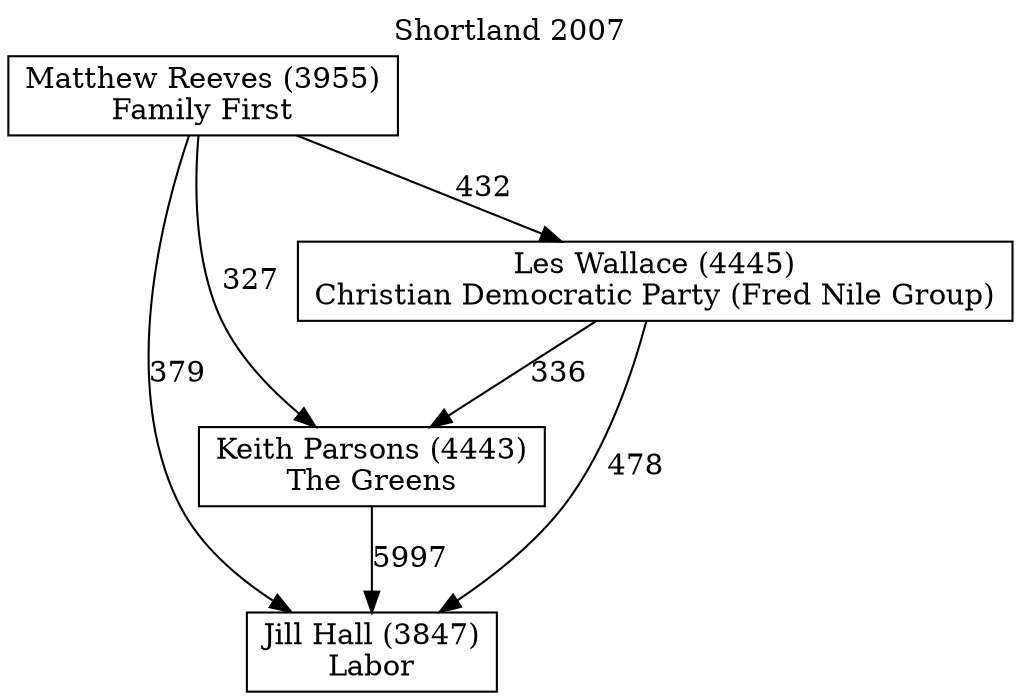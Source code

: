 // House preference flow
digraph "Jill Hall (3847)_Shortland_2007" {
	graph [label="Shortland 2007" labelloc=t mclimit=10]
	node [shape=box]
	"Jill Hall (3847)" [label="Jill Hall (3847)
Labor"]
	"Keith Parsons (4443)" [label="Keith Parsons (4443)
The Greens"]
	"Les Wallace (4445)" [label="Les Wallace (4445)
Christian Democratic Party (Fred Nile Group)"]
	"Matthew Reeves (3955)" [label="Matthew Reeves (3955)
Family First"]
	"Keith Parsons (4443)" -> "Jill Hall (3847)" [label=5997]
	"Les Wallace (4445)" -> "Keith Parsons (4443)" [label=336]
	"Matthew Reeves (3955)" -> "Les Wallace (4445)" [label=432]
	"Les Wallace (4445)" -> "Jill Hall (3847)" [label=478]
	"Matthew Reeves (3955)" -> "Jill Hall (3847)" [label=379]
	"Matthew Reeves (3955)" -> "Keith Parsons (4443)" [label=327]
}
